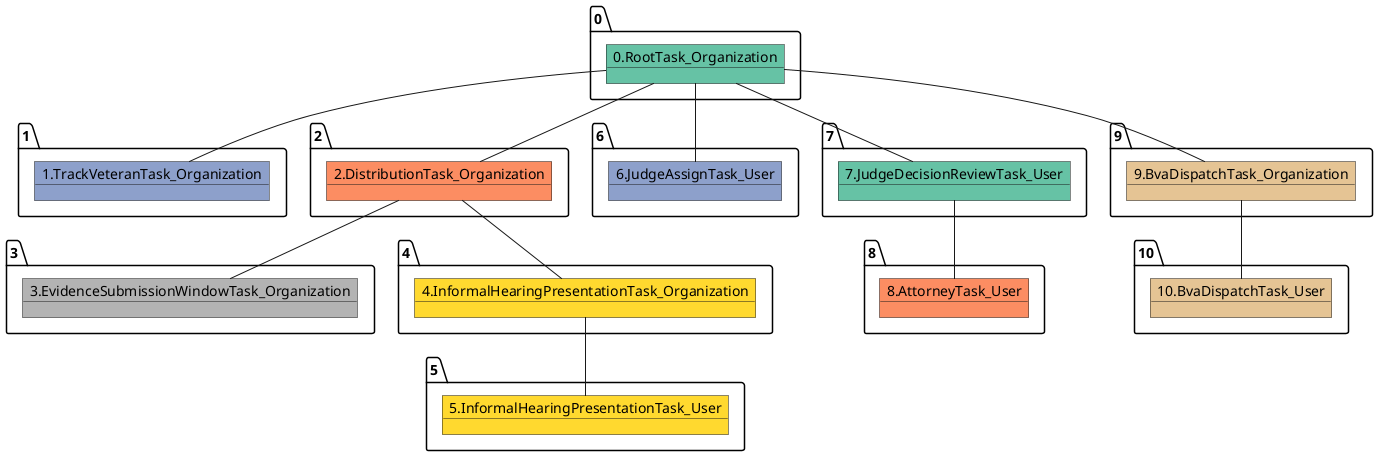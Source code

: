 @startuml
object 0.RootTask_Organization #66c2a5
object 1.TrackVeteranTask_Organization #8da0cb
object 2.DistributionTask_Organization #fc8d62
object 3.EvidenceSubmissionWindowTask_Organization #b3b3b3
object 4.InformalHearingPresentationTask_Organization #ffd92f
object 5.InformalHearingPresentationTask_User #ffd92f
object 6.JudgeAssignTask_User #8da0cb
object 7.JudgeDecisionReviewTask_User #66c2a5
object 8.AttorneyTask_User #fc8d62
object 9.BvaDispatchTask_Organization #e5c494
object 10.BvaDispatchTask_User #e5c494
0.RootTask_Organization -- 1.TrackVeteranTask_Organization
0.RootTask_Organization -- 2.DistributionTask_Organization
2.DistributionTask_Organization -- 3.EvidenceSubmissionWindowTask_Organization
2.DistributionTask_Organization -- 4.InformalHearingPresentationTask_Organization
4.InformalHearingPresentationTask_Organization -- 5.InformalHearingPresentationTask_User
0.RootTask_Organization -- 6.JudgeAssignTask_User
0.RootTask_Organization -- 7.JudgeDecisionReviewTask_User
7.JudgeDecisionReviewTask_User -- 8.AttorneyTask_User
0.RootTask_Organization -- 9.BvaDispatchTask_Organization
9.BvaDispatchTask_Organization -- 10.BvaDispatchTask_User
@enduml
